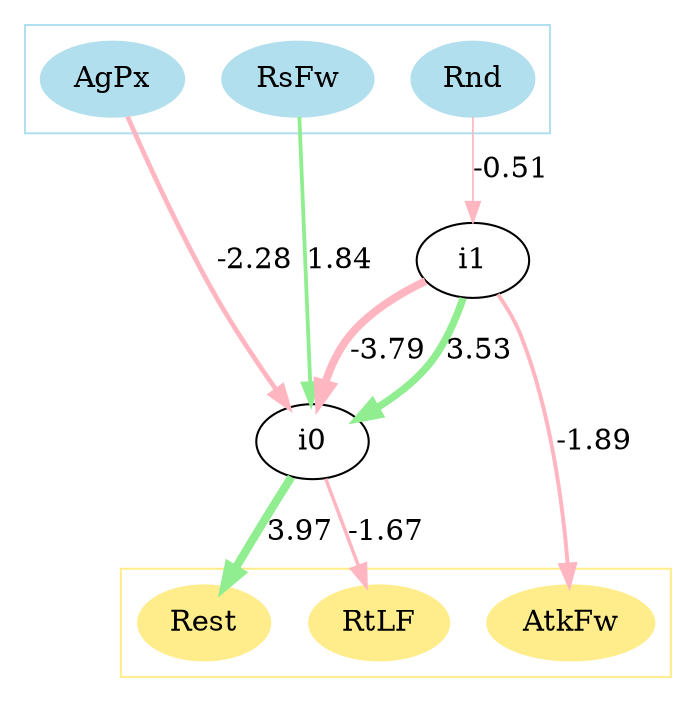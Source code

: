 digraph "reflex.tmp" {
	graph [dpi=300 size="1000,768"]
	subgraph cluster_0 {
		node [color=lightblue2 style=filled]
		color=lightblue2
		AgPx
		RsFw
		Rnd
	}
	subgraph cluster_1 {
		node [color=lightgoldenrod1 style=filled]
		color=lightgoldenrod1
		Rest
		RtLF
		AtkFw
	}
	AgPx -> i0 [label=-2.28 color=lightpink penwidth=2.2794189453125]
	RsFw -> i0 [label=1.84 color=lightgreen penwidth=1.8421630859375]
	Rnd -> i1 [label=-0.51 color=lightpink penwidth=0.8]
	i1 -> i0 [label=-3.79 color=lightpink penwidth=3.790771484375]
	i1 -> i0 [label=3.53 color=lightgreen penwidth=3.5283203125]
	i0 -> Rest [label=3.97 color=lightgreen penwidth=3.9696044921875]
	i0 -> RtLF [label=-1.67 color=lightpink penwidth=1.6715087890625]
	i1 -> AtkFw [label=-1.89 color=lightpink penwidth=1.8900146484375]
}
